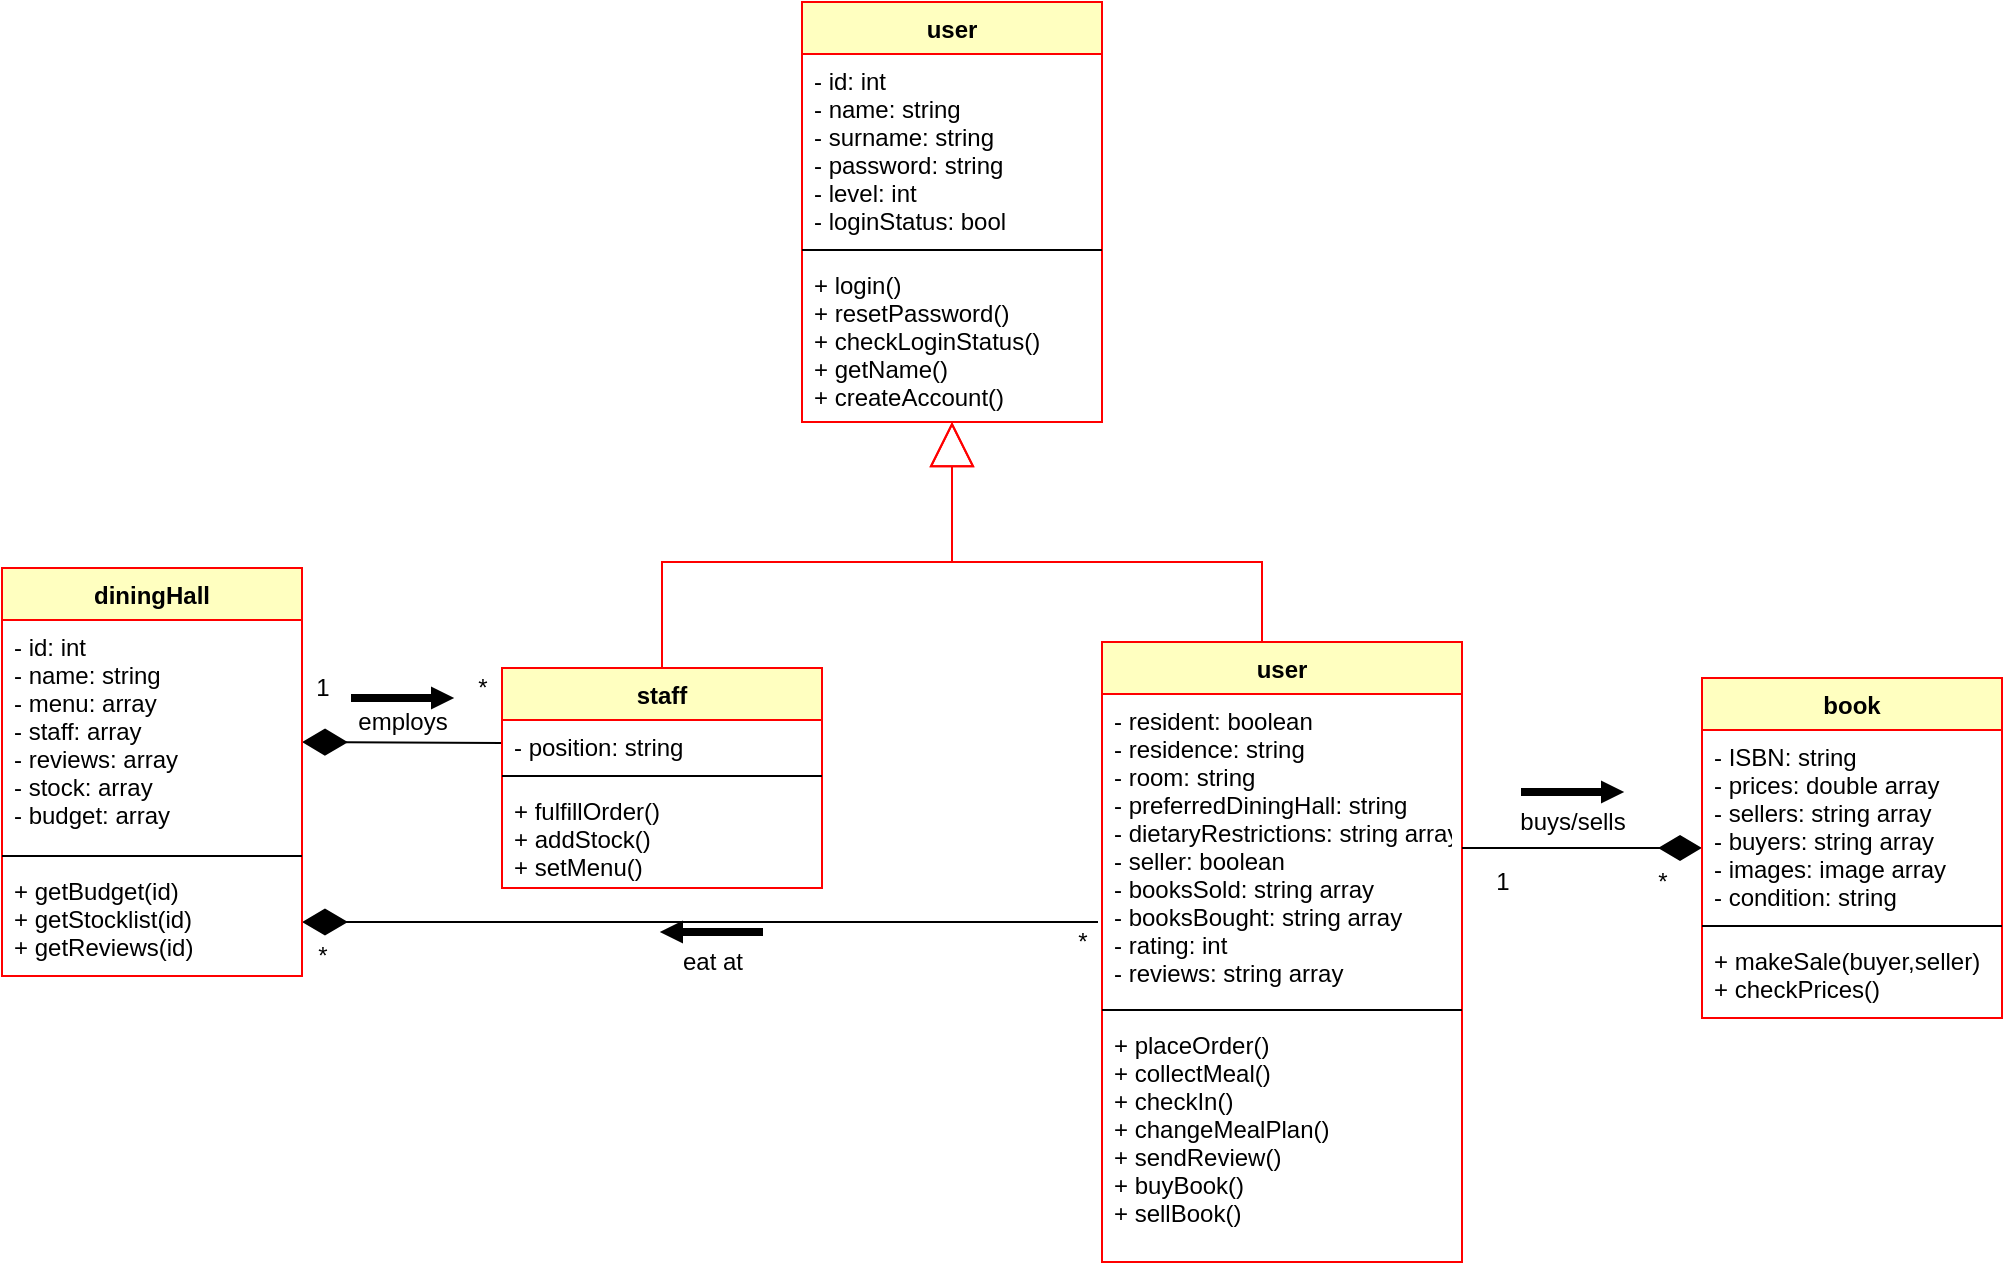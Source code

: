 <mxfile version="13.6.6" type="device"><diagram name="Page-1" id="e7e014a7-5840-1c2e-5031-d8a46d1fe8dd"><mxGraphModel dx="1038" dy="556" grid="1" gridSize="10" guides="1" tooltips="1" connect="1" arrows="1" fold="1" page="1" pageScale="1" pageWidth="1169" pageHeight="826" background="#ffffff" math="0" shadow="0"><root><mxCell id="0"/><mxCell id="1" parent="0"/><mxCell id="uWCh-ooKxQdx77lkRecy-43" style="edgeStyle=orthogonalEdgeStyle;rounded=0;orthogonalLoop=1;jettySize=auto;html=1;startArrow=none;startFill=0;endArrow=block;endFill=0;endSize=20;strokeColor=#FF0000;" parent="1" source="uWCh-ooKxQdx77lkRecy-26" target="uWCh-ooKxQdx77lkRecy-4" edge="1"><mxGeometry relative="1" as="geometry"><Array as="points"><mxPoint x="640" y="350"/><mxPoint x="485" y="350"/></Array></mxGeometry></mxCell><mxCell id="uWCh-ooKxQdx77lkRecy-42" style="edgeStyle=orthogonalEdgeStyle;rounded=0;orthogonalLoop=1;jettySize=auto;html=1;startArrow=none;startFill=0;endArrow=block;endFill=0;endSize=20;strokeColor=#FF0000;" parent="1" source="uWCh-ooKxQdx77lkRecy-9" target="uWCh-ooKxQdx77lkRecy-4" edge="1"><mxGeometry relative="1" as="geometry"><mxPoint x="480" y="310" as="targetPoint"/><Array as="points"><mxPoint x="340" y="350"/><mxPoint x="485" y="350"/></Array></mxGeometry></mxCell><mxCell id="uWCh-ooKxQdx77lkRecy-1" value="user" style="swimlane;fontStyle=1;align=center;verticalAlign=top;childLayout=stackLayout;horizontal=1;startSize=26;horizontalStack=0;resizeParent=1;resizeParentMax=0;resizeLast=0;collapsible=1;marginBottom=0;strokeColor=#FF0000;fillColor=#ffffc0;" parent="1" vertex="1"><mxGeometry x="410" y="70" width="150" height="210" as="geometry"/></mxCell><mxCell id="uWCh-ooKxQdx77lkRecy-2" value="- id: int&#xA;- name: string&#xA;- surname: string&#xA;- password: string&#xA;- level: int&#xA;- loginStatus: bool&#xA;&#xA;&#xA;" style="text;strokeColor=none;fillColor=none;align=left;verticalAlign=top;spacingLeft=4;spacingRight=4;overflow=hidden;rotatable=0;points=[[0,0.5],[1,0.5]];portConstraint=eastwest;" parent="uWCh-ooKxQdx77lkRecy-1" vertex="1"><mxGeometry y="26" width="150" height="94" as="geometry"/></mxCell><mxCell id="uWCh-ooKxQdx77lkRecy-3" value="" style="line;strokeWidth=1;fillColor=none;align=left;verticalAlign=middle;spacingTop=-1;spacingLeft=3;spacingRight=3;rotatable=0;labelPosition=right;points=[];portConstraint=eastwest;" parent="uWCh-ooKxQdx77lkRecy-1" vertex="1"><mxGeometry y="120" width="150" height="8" as="geometry"/></mxCell><mxCell id="uWCh-ooKxQdx77lkRecy-4" value="+ login()&#xA;+ resetPassword()&#xA;+ checkLoginStatus()&#xA;+ getName()&#xA;+ createAccount()&#xA;&#xA;" style="text;strokeColor=none;fillColor=none;align=left;verticalAlign=top;spacingLeft=4;spacingRight=4;overflow=hidden;rotatable=0;points=[[0,0.5],[1,0.5]];portConstraint=eastwest;" parent="uWCh-ooKxQdx77lkRecy-1" vertex="1"><mxGeometry y="128" width="150" height="82" as="geometry"/></mxCell><mxCell id="uWCh-ooKxQdx77lkRecy-26" value="user" style="swimlane;fontStyle=1;align=center;verticalAlign=top;childLayout=stackLayout;horizontal=1;startSize=26;horizontalStack=0;resizeParent=1;resizeParentMax=0;resizeLast=0;collapsible=1;marginBottom=0;strokeColor=#FF0000;fillColor=#ffffc0;" parent="1" vertex="1"><mxGeometry x="560" y="390" width="180" height="310" as="geometry"/></mxCell><mxCell id="uWCh-ooKxQdx77lkRecy-27" value="- resident: boolean&#xA;- residence: string&#xA;- room: string&#xA;- preferredDiningHall: string&#xA;- dietaryRestrictions: string array- dailyMealPlan: array&#xA;- seller: boolean&#xA;- booksSold: string array&#xA;- booksBought: string array&#xA;- rating: int&#xA;- reviews: string array&#xA;&#xA;" style="text;strokeColor=none;fillColor=none;align=left;verticalAlign=top;spacingLeft=4;spacingRight=4;overflow=hidden;rotatable=0;points=[[0,0.5],[1,0.5]];portConstraint=eastwest;" parent="uWCh-ooKxQdx77lkRecy-26" vertex="1"><mxGeometry y="26" width="180" height="154" as="geometry"/></mxCell><mxCell id="uWCh-ooKxQdx77lkRecy-28" value="" style="line;strokeWidth=1;fillColor=none;align=left;verticalAlign=middle;spacingTop=-1;spacingLeft=3;spacingRight=3;rotatable=0;labelPosition=right;points=[];portConstraint=eastwest;" parent="uWCh-ooKxQdx77lkRecy-26" vertex="1"><mxGeometry y="180" width="180" height="8" as="geometry"/></mxCell><mxCell id="uWCh-ooKxQdx77lkRecy-29" value="+ placeOrder()&#xA;+ collectMeal()&#xA;+ checkIn()&#xA;+ changeMealPlan()&#xA;+ sendReview()&#xA;+ buyBook()&#xA;+ sellBook()&#xA;&#xA;" style="text;strokeColor=none;fillColor=none;align=left;verticalAlign=top;spacingLeft=4;spacingRight=4;overflow=hidden;rotatable=0;points=[[0,0.5],[1,0.5]];portConstraint=eastwest;" parent="uWCh-ooKxQdx77lkRecy-26" vertex="1"><mxGeometry y="188" width="180" height="122" as="geometry"/></mxCell><mxCell id="YkEt30V-v8oZXJ1Sc_5M-6" style="rounded=0;orthogonalLoop=1;jettySize=auto;html=1;endArrow=diamondThin;endFill=1;strokeWidth=1;startArrow=none;startFill=0;endSize=20;" parent="1" source="uWCh-ooKxQdx77lkRecy-10" edge="1"><mxGeometry relative="1" as="geometry"><mxPoint x="160" y="440" as="targetPoint"/></mxGeometry></mxCell><mxCell id="YkEt30V-v8oZXJ1Sc_5M-7" value="1" style="text;html=1;align=center;verticalAlign=middle;resizable=0;points=[];autosize=1;" parent="1" vertex="1"><mxGeometry x="160" y="403" width="20" height="20" as="geometry"/></mxCell><mxCell id="YkEt30V-v8oZXJ1Sc_5M-8" value="employs" style="text;html=1;align=center;verticalAlign=middle;resizable=0;points=[];autosize=1;" parent="1" vertex="1"><mxGeometry x="180" y="420" width="60" height="20" as="geometry"/></mxCell><mxCell id="YkEt30V-v8oZXJ1Sc_5M-9" value="*" style="text;html=1;align=center;verticalAlign=middle;resizable=0;points=[];autosize=1;" parent="1" vertex="1"><mxGeometry x="240" y="403" width="20" height="20" as="geometry"/></mxCell><mxCell id="YkEt30V-v8oZXJ1Sc_5M-11" style="edgeStyle=orthogonalEdgeStyle;rounded=0;orthogonalLoop=1;jettySize=auto;html=1;startArrow=none;startFill=0;endArrow=diamondThin;endFill=1;endSize=20;strokeWidth=1;" parent="1" target="YkEt30V-v8oZXJ1Sc_5M-4" edge="1"><mxGeometry relative="1" as="geometry"><mxPoint x="558" y="530" as="sourcePoint"/><Array as="points"><mxPoint x="558" y="530"/></Array></mxGeometry></mxCell><mxCell id="YkEt30V-v8oZXJ1Sc_5M-1" value="diningHall" style="swimlane;fontStyle=1;align=center;verticalAlign=top;childLayout=stackLayout;horizontal=1;startSize=26;horizontalStack=0;resizeParent=1;resizeParentMax=0;resizeLast=0;collapsible=1;marginBottom=0;strokeColor=#FF0000;fillColor=#ffffc0;" parent="1" vertex="1"><mxGeometry x="10" y="353" width="150" height="204" as="geometry"/></mxCell><mxCell id="YkEt30V-v8oZXJ1Sc_5M-2" value="- id: int&#xA;- name: string&#xA;- menu: array&#xA;- staff: array&#xA;- reviews: array&#xA;- stock: array&#xA;- budget: array&#xA;" style="text;strokeColor=none;fillColor=none;align=left;verticalAlign=top;spacingLeft=4;spacingRight=4;overflow=hidden;rotatable=0;points=[[0,0.5],[1,0.5]];portConstraint=eastwest;" parent="YkEt30V-v8oZXJ1Sc_5M-1" vertex="1"><mxGeometry y="26" width="150" height="114" as="geometry"/></mxCell><mxCell id="YkEt30V-v8oZXJ1Sc_5M-3" value="" style="line;strokeWidth=1;fillColor=none;align=left;verticalAlign=middle;spacingTop=-1;spacingLeft=3;spacingRight=3;rotatable=0;labelPosition=right;points=[];portConstraint=eastwest;" parent="YkEt30V-v8oZXJ1Sc_5M-1" vertex="1"><mxGeometry y="140" width="150" height="8" as="geometry"/></mxCell><mxCell id="YkEt30V-v8oZXJ1Sc_5M-4" value="+ getBudget(id)&#xA;+ getStocklist(id)&#xA;+ getReviews(id)&#xA;" style="text;strokeColor=none;fillColor=none;align=left;verticalAlign=top;spacingLeft=4;spacingRight=4;overflow=hidden;rotatable=0;points=[[0,0.5],[1,0.5]];portConstraint=eastwest;" parent="YkEt30V-v8oZXJ1Sc_5M-1" vertex="1"><mxGeometry y="148" width="150" height="56" as="geometry"/></mxCell><mxCell id="uWCh-ooKxQdx77lkRecy-9" value="staff" style="swimlane;fontStyle=1;align=center;verticalAlign=top;childLayout=stackLayout;horizontal=1;startSize=26;horizontalStack=0;resizeParent=1;resizeParentMax=0;resizeLast=0;collapsible=1;marginBottom=0;strokeColor=#FF0000;fillColor=#ffffc0;" parent="1" vertex="1"><mxGeometry x="260" y="403" width="160" height="110" as="geometry"/></mxCell><mxCell id="uWCh-ooKxQdx77lkRecy-10" value="- position: string" style="text;strokeColor=none;fillColor=none;align=left;verticalAlign=top;spacingLeft=4;spacingRight=4;overflow=hidden;rotatable=0;points=[[0,0.5],[1,0.5]];portConstraint=eastwest;" parent="uWCh-ooKxQdx77lkRecy-9" vertex="1"><mxGeometry y="26" width="160" height="24" as="geometry"/></mxCell><mxCell id="uWCh-ooKxQdx77lkRecy-11" value="" style="line;strokeWidth=1;fillColor=none;align=left;verticalAlign=middle;spacingTop=-1;spacingLeft=3;spacingRight=3;rotatable=0;labelPosition=right;points=[];portConstraint=eastwest;" parent="uWCh-ooKxQdx77lkRecy-9" vertex="1"><mxGeometry y="50" width="160" height="8" as="geometry"/></mxCell><mxCell id="uWCh-ooKxQdx77lkRecy-12" value="+ fulfillOrder()&#xA;+ addStock()&#xA;+ setMenu()&#xA;&#xA;" style="text;strokeColor=none;fillColor=none;align=left;verticalAlign=top;spacingLeft=4;spacingRight=4;overflow=hidden;rotatable=0;points=[[0,0.5],[1,0.5]];portConstraint=eastwest;" parent="uWCh-ooKxQdx77lkRecy-9" vertex="1"><mxGeometry y="58" width="160" height="52" as="geometry"/></mxCell><mxCell id="YkEt30V-v8oZXJ1Sc_5M-13" value="" style="shape=singleArrow;direction=west;whiteSpace=wrap;html=1;fillColor=#000000;rotation=-180;" parent="1" vertex="1"><mxGeometry x="185" y="413" width="50" height="10" as="geometry"/></mxCell><mxCell id="YkEt30V-v8oZXJ1Sc_5M-14" value="" style="shape=singleArrow;direction=west;whiteSpace=wrap;html=1;fillColor=#000000;rotation=0;" parent="1" vertex="1"><mxGeometry x="340" y="530" width="50" height="10" as="geometry"/></mxCell><mxCell id="YkEt30V-v8oZXJ1Sc_5M-15" value="*" style="text;html=1;align=center;verticalAlign=middle;resizable=0;points=[];autosize=1;" parent="1" vertex="1"><mxGeometry x="540" y="530" width="20" height="20" as="geometry"/></mxCell><mxCell id="YkEt30V-v8oZXJ1Sc_5M-16" value="*" style="text;html=1;align=center;verticalAlign=middle;resizable=0;points=[];autosize=1;" parent="1" vertex="1"><mxGeometry x="160" y="537" width="20" height="20" as="geometry"/></mxCell><mxCell id="YkEt30V-v8oZXJ1Sc_5M-17" value="&lt;div&gt;eat at&lt;/div&gt;" style="text;html=1;align=center;verticalAlign=middle;resizable=0;points=[];autosize=1;" parent="1" vertex="1"><mxGeometry x="345" y="540" width="40" height="20" as="geometry"/></mxCell><mxCell id="7lNlc2V6M6t31jD2rQ62-5" style="edgeStyle=orthogonalEdgeStyle;rounded=0;orthogonalLoop=1;jettySize=auto;html=1;endArrow=diamondThin;endFill=1;endSize=19;" edge="1" parent="1" source="uWCh-ooKxQdx77lkRecy-27" target="7lNlc2V6M6t31jD2rQ62-1"><mxGeometry relative="1" as="geometry"/></mxCell><mxCell id="7lNlc2V6M6t31jD2rQ62-1" value="book" style="swimlane;fontStyle=1;align=center;verticalAlign=top;childLayout=stackLayout;horizontal=1;startSize=26;horizontalStack=0;resizeParent=1;resizeParentMax=0;resizeLast=0;collapsible=1;marginBottom=0;strokeColor=#FF0000;fillColor=#ffffc0;" vertex="1" parent="1"><mxGeometry x="860" y="408" width="150" height="170" as="geometry"/></mxCell><mxCell id="7lNlc2V6M6t31jD2rQ62-2" value="- ISBN: string&#xA;- prices: double array&#xA;- sellers: string array&#xA;- buyers: string array&#xA;- images: image array&#xA;- condition: string&#xA;" style="text;strokeColor=none;fillColor=none;align=left;verticalAlign=top;spacingLeft=4;spacingRight=4;overflow=hidden;rotatable=0;points=[[0,0.5],[1,0.5]];portConstraint=eastwest;" vertex="1" parent="7lNlc2V6M6t31jD2rQ62-1"><mxGeometry y="26" width="150" height="94" as="geometry"/></mxCell><mxCell id="7lNlc2V6M6t31jD2rQ62-3" value="" style="line;strokeWidth=1;fillColor=none;align=left;verticalAlign=middle;spacingTop=-1;spacingLeft=3;spacingRight=3;rotatable=0;labelPosition=right;points=[];portConstraint=eastwest;" vertex="1" parent="7lNlc2V6M6t31jD2rQ62-1"><mxGeometry y="120" width="150" height="8" as="geometry"/></mxCell><mxCell id="7lNlc2V6M6t31jD2rQ62-4" value="+ makeSale(buyer,seller)&#xA;+ checkPrices()&#xA;" style="text;strokeColor=none;fillColor=none;align=left;verticalAlign=top;spacingLeft=4;spacingRight=4;overflow=hidden;rotatable=0;points=[[0,0.5],[1,0.5]];portConstraint=eastwest;" vertex="1" parent="7lNlc2V6M6t31jD2rQ62-1"><mxGeometry y="128" width="150" height="42" as="geometry"/></mxCell><mxCell id="7lNlc2V6M6t31jD2rQ62-6" value="buys/sells" style="text;html=1;align=center;verticalAlign=middle;resizable=0;points=[];autosize=1;" vertex="1" parent="1"><mxGeometry x="760" y="470" width="70" height="20" as="geometry"/></mxCell><mxCell id="7lNlc2V6M6t31jD2rQ62-7" value="" style="shape=singleArrow;direction=west;whiteSpace=wrap;html=1;fillColor=#000000;rotation=-180;" vertex="1" parent="1"><mxGeometry x="770" y="460" width="50" height="10" as="geometry"/></mxCell><mxCell id="7lNlc2V6M6t31jD2rQ62-8" value="&lt;div&gt;1&lt;/div&gt;" style="text;html=1;align=center;verticalAlign=middle;resizable=0;points=[];autosize=1;" vertex="1" parent="1"><mxGeometry x="750" y="500" width="20" height="20" as="geometry"/></mxCell><mxCell id="7lNlc2V6M6t31jD2rQ62-10" value="*" style="text;html=1;align=center;verticalAlign=middle;resizable=0;points=[];autosize=1;" vertex="1" parent="1"><mxGeometry x="830" y="500" width="20" height="20" as="geometry"/></mxCell></root></mxGraphModel></diagram></mxfile>